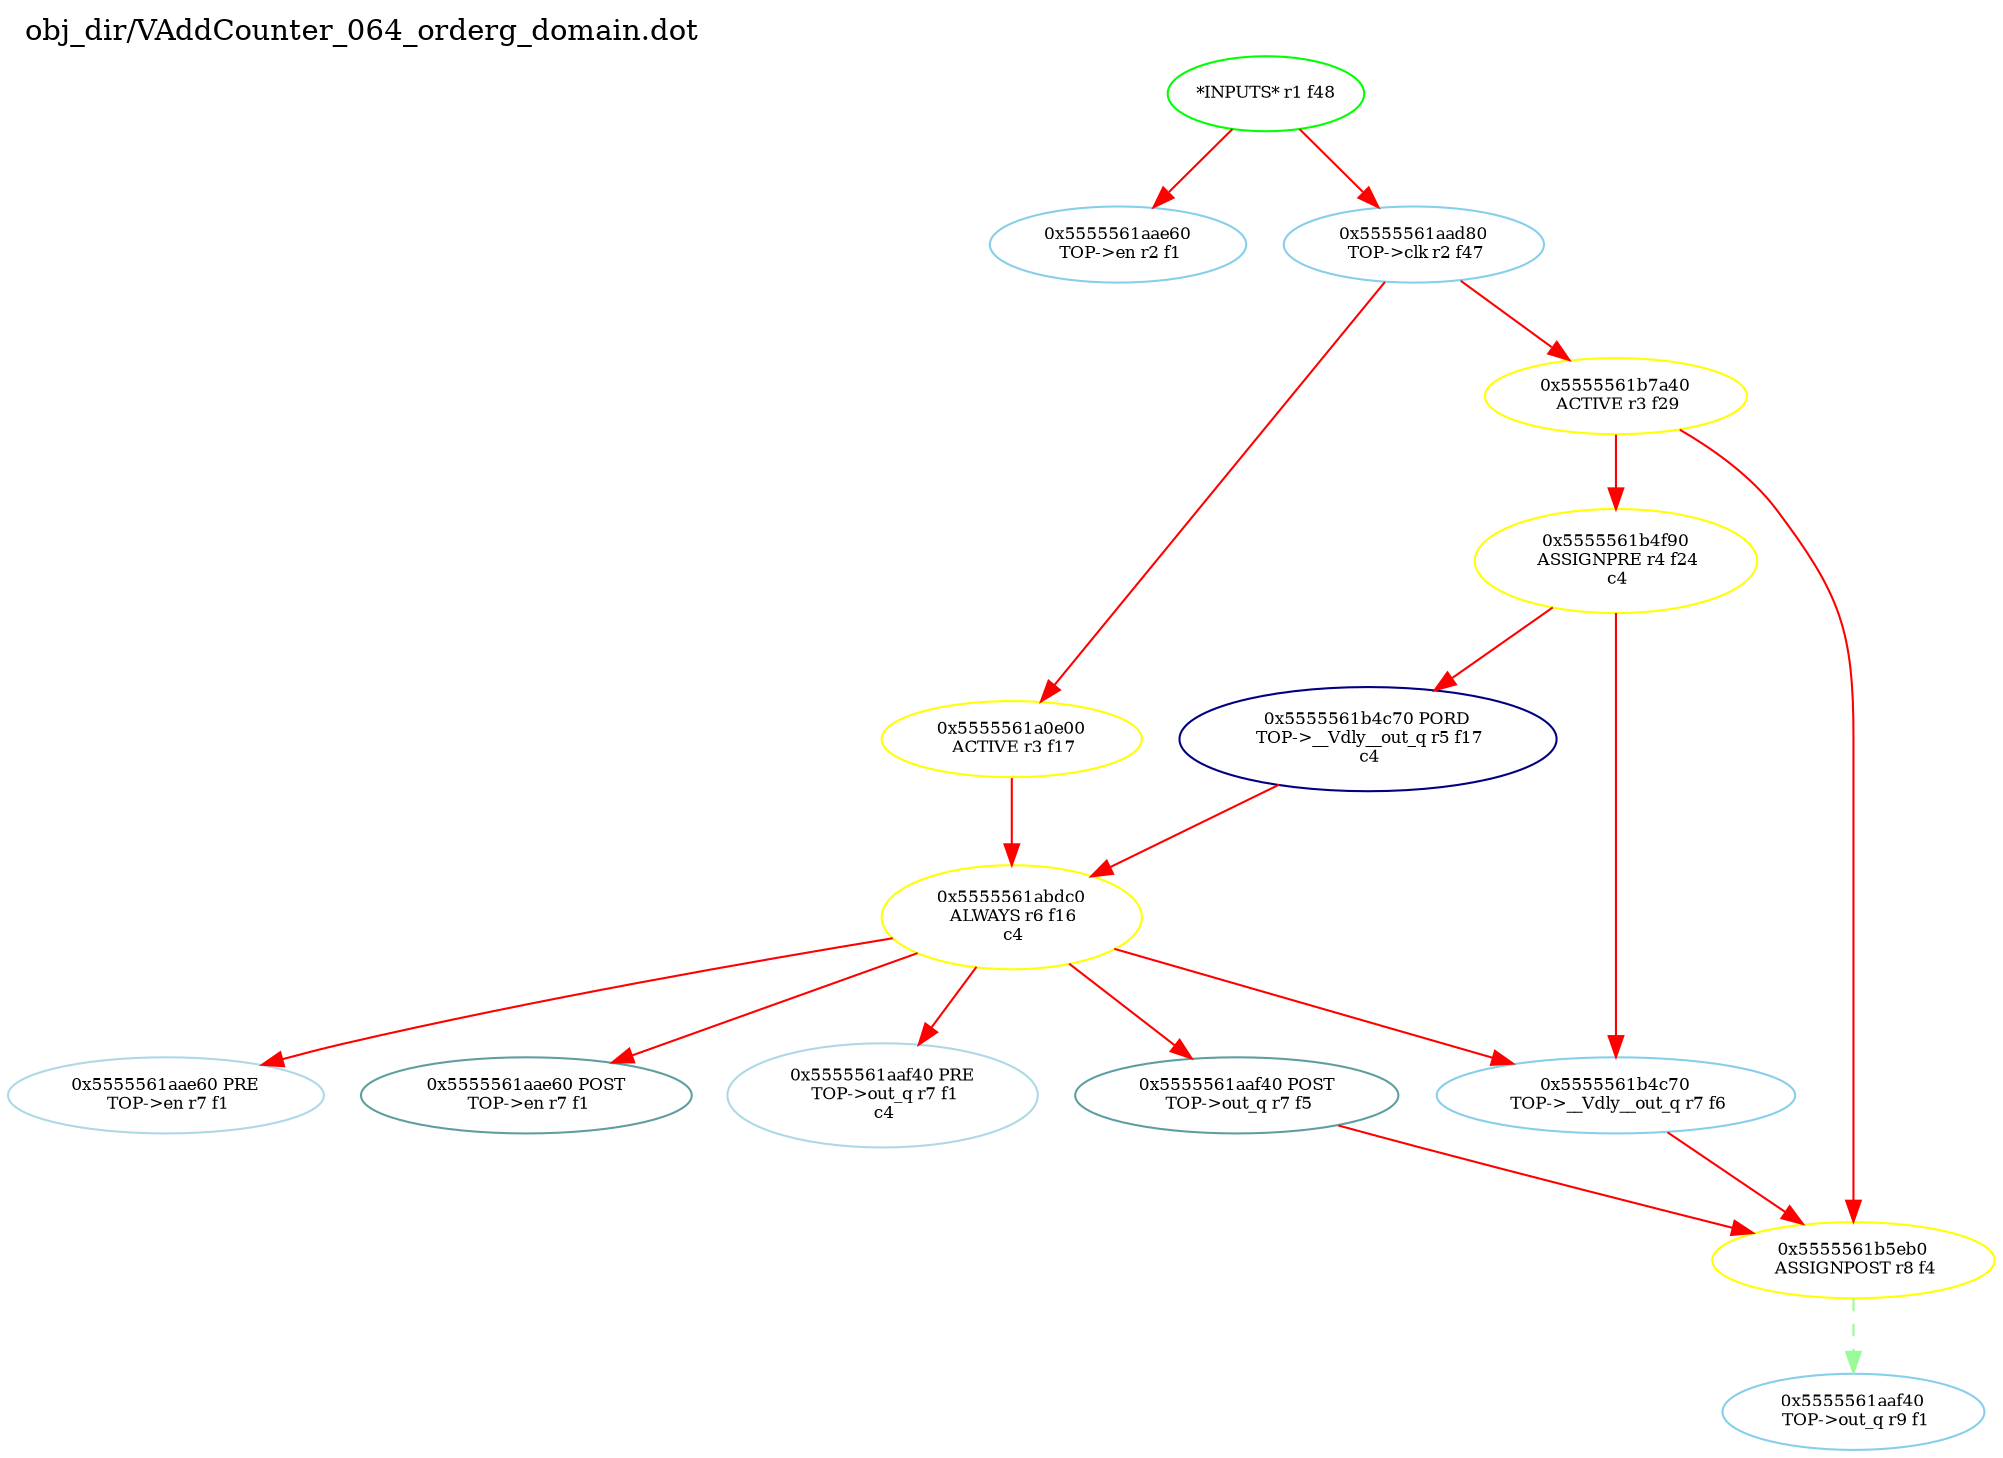 digraph v3graph {
	graph	[label="obj_dir/VAddCounter_064_orderg_domain.dot",
		 labelloc=t, labeljust=l,
		 //size="7.5,10",
		 rankdir=TB];
	n0	[fontsize=8 label="*INPUTS* r1 f48", color=green];
	n0x5555561aabc0_1	[fontsize=8 label="0x5555561aae60\n TOP->en r2 f1", color=skyblue];
	n0x5555561aabc0_2	[fontsize=8 label="0x5555561aad80\n TOP->clk r2 f47", color=skyblue];
	n0x5555561aabc0_3	[fontsize=8 label="0x5555561a0e00\n ACTIVE r3 f17", color=yellow];
	n0x5555561aabc0_4	[fontsize=8 label="0x5555561b7a40\n ACTIVE r3 f29", color=yellow];
	n0x5555561aabc0_5	[fontsize=8 label="0x5555561b4f90\n ASSIGNPRE r4 f24\n c4", color=yellow];
	n0x5555561aabc0_6	[fontsize=8 label="0x5555561b4c70 PORD\n TOP->__Vdly__out_q r5 f17\n c4", color=NavyBlue];
	n0x5555561aabc0_7	[fontsize=8 label="0x5555561abdc0\n ALWAYS r6 f16\n c4", color=yellow];
	n0x5555561aabc0_8	[fontsize=8 label="0x5555561aae60 PRE\n TOP->en r7 f1", color=lightblue];
	n0x5555561aabc0_9	[fontsize=8 label="0x5555561aae60 POST\n TOP->en r7 f1", color=CadetBlue];
	n0x5555561aabc0_10	[fontsize=8 label="0x5555561aaf40 PRE\n TOP->out_q r7 f1\n c4", color=lightblue];
	n0x5555561aabc0_11	[fontsize=8 label="0x5555561aaf40 POST\n TOP->out_q r7 f5", color=CadetBlue];
	n0x5555561aabc0_12	[fontsize=8 label="0x5555561b4c70\n TOP->__Vdly__out_q r7 f6", color=skyblue];
	n0x5555561aabc0_13	[fontsize=8 label="0x5555561b5eb0\n ASSIGNPOST r8 f4", color=yellow];
	n0x5555561aabc0_14	[fontsize=8 label="0x5555561aaf40\n TOP->out_q r9 f1", color=skyblue];
	n0 -> n0x5555561aabc0_1 [fontsize=8 label="" weight=1 color=red];
	n0 -> n0x5555561aabc0_2 [fontsize=8 label="" weight=1 color=red];
	n0x5555561aabc0_2 -> n0x5555561aabc0_3 [fontsize=8 label="" weight=8 color=red];
	n0x5555561aabc0_2 -> n0x5555561aabc0_4 [fontsize=8 label="" weight=8 color=red];
	n0x5555561aabc0_3 -> n0x5555561aabc0_7 [fontsize=8 label="" weight=32 color=red];
	n0x5555561aabc0_4 -> n0x5555561aabc0_5 [fontsize=8 label="" weight=32 color=red];
	n0x5555561aabc0_4 -> n0x5555561aabc0_13 [fontsize=8 label="" weight=32 color=red];
	n0x5555561aabc0_5 -> n0x5555561aabc0_6 [fontsize=8 label="" weight=32 color=red];
	n0x5555561aabc0_5 -> n0x5555561aabc0_12 [fontsize=8 label="" weight=32 color=red];
	n0x5555561aabc0_6 -> n0x5555561aabc0_7 [fontsize=8 label="" weight=32 color=red];
	n0x5555561aabc0_7 -> n0x5555561aabc0_8 [fontsize=8 label="" weight=32 color=red];
	n0x5555561aabc0_7 -> n0x5555561aabc0_9 [fontsize=8 label="" weight=2 color=red];
	n0x5555561aabc0_7 -> n0x5555561aabc0_10 [fontsize=8 label="" weight=32 color=red];
	n0x5555561aabc0_7 -> n0x5555561aabc0_11 [fontsize=8 label="" weight=2 color=red];
	n0x5555561aabc0_7 -> n0x5555561aabc0_12 [fontsize=8 label="" weight=32 color=red];
	n0x5555561aabc0_11 -> n0x5555561aabc0_13 [fontsize=8 label="" weight=2 color=red];
	n0x5555561aabc0_12 -> n0x5555561aabc0_13 [fontsize=8 label="" weight=8 color=red];
	n0x5555561aabc0_13 -> n0x5555561aabc0_14 [fontsize=8 label="" weight=1 color=PaleGreen style=dashed];
}
